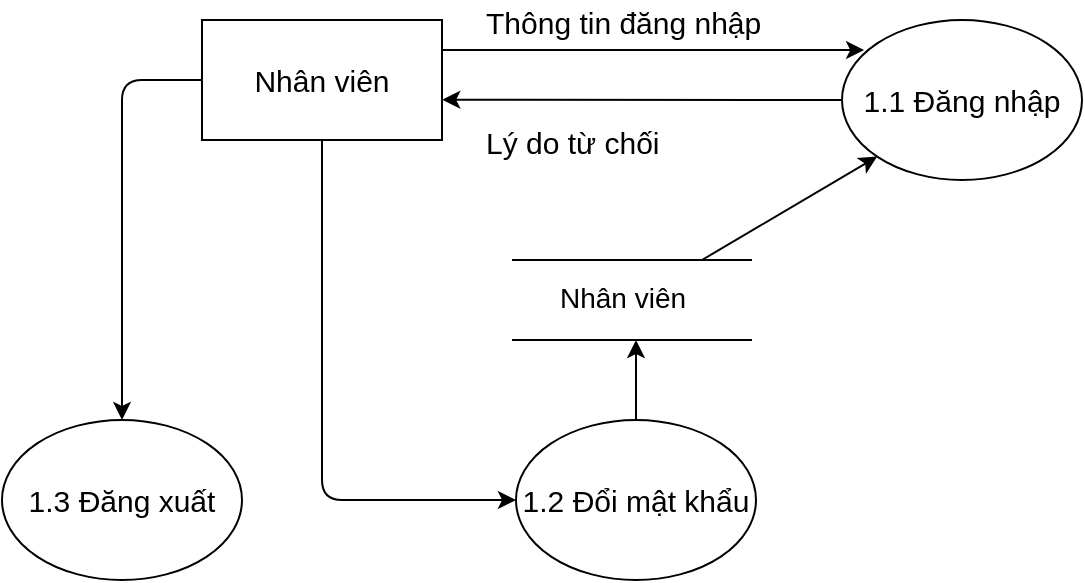 <mxfile version="11.3.1" type="device" pages="1"><diagram id="uCzljwjVt_5RUdqZ-zEQ" name="Page-1"><mxGraphModel dx="546" dy="293" grid="1" gridSize="10" guides="1" tooltips="1" connect="1" arrows="1" fold="1" page="1" pageScale="1" pageWidth="583" pageHeight="827" math="0" shadow="0"><root><mxCell id="0"/><mxCell id="1" parent="0"/><mxCell id="fSyu9zUFdgXhtx_JgpKJ-1" value="Nhân viên" style="rounded=0;whiteSpace=wrap;html=1;fontSize=15;" vertex="1" parent="1"><mxGeometry x="120" y="40" width="120" height="60" as="geometry"/></mxCell><mxCell id="fSyu9zUFdgXhtx_JgpKJ-2" value="1.1 Đăng nhập" style="ellipse;whiteSpace=wrap;html=1;fontSize=15;" vertex="1" parent="1"><mxGeometry x="440" y="40" width="120" height="80" as="geometry"/></mxCell><mxCell id="fSyu9zUFdgXhtx_JgpKJ-3" value="1.2 Đổi mật khẩu" style="ellipse;whiteSpace=wrap;html=1;fontSize=15;" vertex="1" parent="1"><mxGeometry x="277" y="240" width="120" height="80" as="geometry"/></mxCell><mxCell id="fSyu9zUFdgXhtx_JgpKJ-4" value="1.3 Đăng xuất" style="ellipse;whiteSpace=wrap;html=1;fontSize=15;" vertex="1" parent="1"><mxGeometry x="20" y="240" width="120" height="80" as="geometry"/></mxCell><mxCell id="fSyu9zUFdgXhtx_JgpKJ-6" value="" style="endArrow=classic;html=1;fontSize=15;exitX=1;exitY=0.25;exitDx=0;exitDy=0;entryX=0.092;entryY=0.188;entryDx=0;entryDy=0;entryPerimeter=0;" edge="1" parent="1" source="fSyu9zUFdgXhtx_JgpKJ-1" target="fSyu9zUFdgXhtx_JgpKJ-2"><mxGeometry width="50" height="50" relative="1" as="geometry"><mxPoint x="320" y="100" as="sourcePoint"/><mxPoint x="370" y="50" as="targetPoint"/></mxGeometry></mxCell><mxCell id="fSyu9zUFdgXhtx_JgpKJ-7" value="Thông tin đăng nhập" style="text;html=1;resizable=0;points=[];autosize=1;align=left;verticalAlign=top;spacingTop=-4;fontSize=15;" vertex="1" parent="1"><mxGeometry x="260" y="30" width="150" height="20" as="geometry"/></mxCell><mxCell id="fSyu9zUFdgXhtx_JgpKJ-8" value="" style="endArrow=none;html=1;fontSize=14;" edge="1" parent="1"><mxGeometry width="50" height="50" relative="1" as="geometry"><mxPoint x="275" y="160" as="sourcePoint"/><mxPoint x="395" y="160" as="targetPoint"/></mxGeometry></mxCell><mxCell id="fSyu9zUFdgXhtx_JgpKJ-9" value="" style="endArrow=none;html=1;fontSize=14;" edge="1" parent="1"><mxGeometry width="50" height="50" relative="1" as="geometry"><mxPoint x="275" y="200" as="sourcePoint"/><mxPoint x="395" y="200" as="targetPoint"/></mxGeometry></mxCell><mxCell id="fSyu9zUFdgXhtx_JgpKJ-10" value="Nhân viên" style="text;html=1;resizable=0;points=[];autosize=1;align=left;verticalAlign=top;spacingTop=-4;fontSize=14;" vertex="1" parent="1"><mxGeometry x="297" y="168" width="80" height="20" as="geometry"/></mxCell><mxCell id="fSyu9zUFdgXhtx_JgpKJ-11" value="" style="endArrow=classic;html=1;fontSize=15;entryX=0;entryY=1;entryDx=0;entryDy=0;" edge="1" parent="1" target="fSyu9zUFdgXhtx_JgpKJ-2"><mxGeometry width="50" height="50" relative="1" as="geometry"><mxPoint x="370" y="160" as="sourcePoint"/><mxPoint x="490" y="140" as="targetPoint"/></mxGeometry></mxCell><mxCell id="fSyu9zUFdgXhtx_JgpKJ-12" value="" style="endArrow=classic;html=1;fontSize=15;entryX=1.001;entryY=0.664;entryDx=0;entryDy=0;exitX=0;exitY=0.5;exitDx=0;exitDy=0;entryPerimeter=0;" edge="1" parent="1" source="fSyu9zUFdgXhtx_JgpKJ-2" target="fSyu9zUFdgXhtx_JgpKJ-1"><mxGeometry width="50" height="50" relative="1" as="geometry"><mxPoint x="350" y="130" as="sourcePoint"/><mxPoint x="400" y="80" as="targetPoint"/></mxGeometry></mxCell><mxCell id="fSyu9zUFdgXhtx_JgpKJ-13" value="Lý do từ chối" style="text;html=1;resizable=0;points=[];autosize=1;align=left;verticalAlign=top;spacingTop=-4;fontSize=15;" vertex="1" parent="1"><mxGeometry x="260" y="90" width="100" height="20" as="geometry"/></mxCell><mxCell id="fSyu9zUFdgXhtx_JgpKJ-14" value="" style="endArrow=classic;html=1;fontSize=15;exitX=0;exitY=0.5;exitDx=0;exitDy=0;" edge="1" parent="1" source="fSyu9zUFdgXhtx_JgpKJ-1" target="fSyu9zUFdgXhtx_JgpKJ-4"><mxGeometry width="50" height="50" relative="1" as="geometry"><mxPoint x="150" y="200" as="sourcePoint"/><mxPoint x="200" y="150" as="targetPoint"/><Array as="points"><mxPoint x="80" y="70"/></Array></mxGeometry></mxCell><mxCell id="fSyu9zUFdgXhtx_JgpKJ-16" value="" style="endArrow=classic;html=1;fontSize=15;exitX=0.5;exitY=1;exitDx=0;exitDy=0;entryX=0;entryY=0.5;entryDx=0;entryDy=0;" edge="1" parent="1" source="fSyu9zUFdgXhtx_JgpKJ-1" target="fSyu9zUFdgXhtx_JgpKJ-3"><mxGeometry width="50" height="50" relative="1" as="geometry"><mxPoint x="180" y="200" as="sourcePoint"/><mxPoint x="230" y="150" as="targetPoint"/><Array as="points"><mxPoint x="180" y="280"/></Array></mxGeometry></mxCell><mxCell id="fSyu9zUFdgXhtx_JgpKJ-20" value="" style="endArrow=classic;html=1;fontSize=15;exitX=0.5;exitY=0;exitDx=0;exitDy=0;" edge="1" parent="1" source="fSyu9zUFdgXhtx_JgpKJ-3"><mxGeometry width="50" height="50" relative="1" as="geometry"><mxPoint x="310" y="260" as="sourcePoint"/><mxPoint x="337" y="200" as="targetPoint"/></mxGeometry></mxCell></root></mxGraphModel></diagram></mxfile>